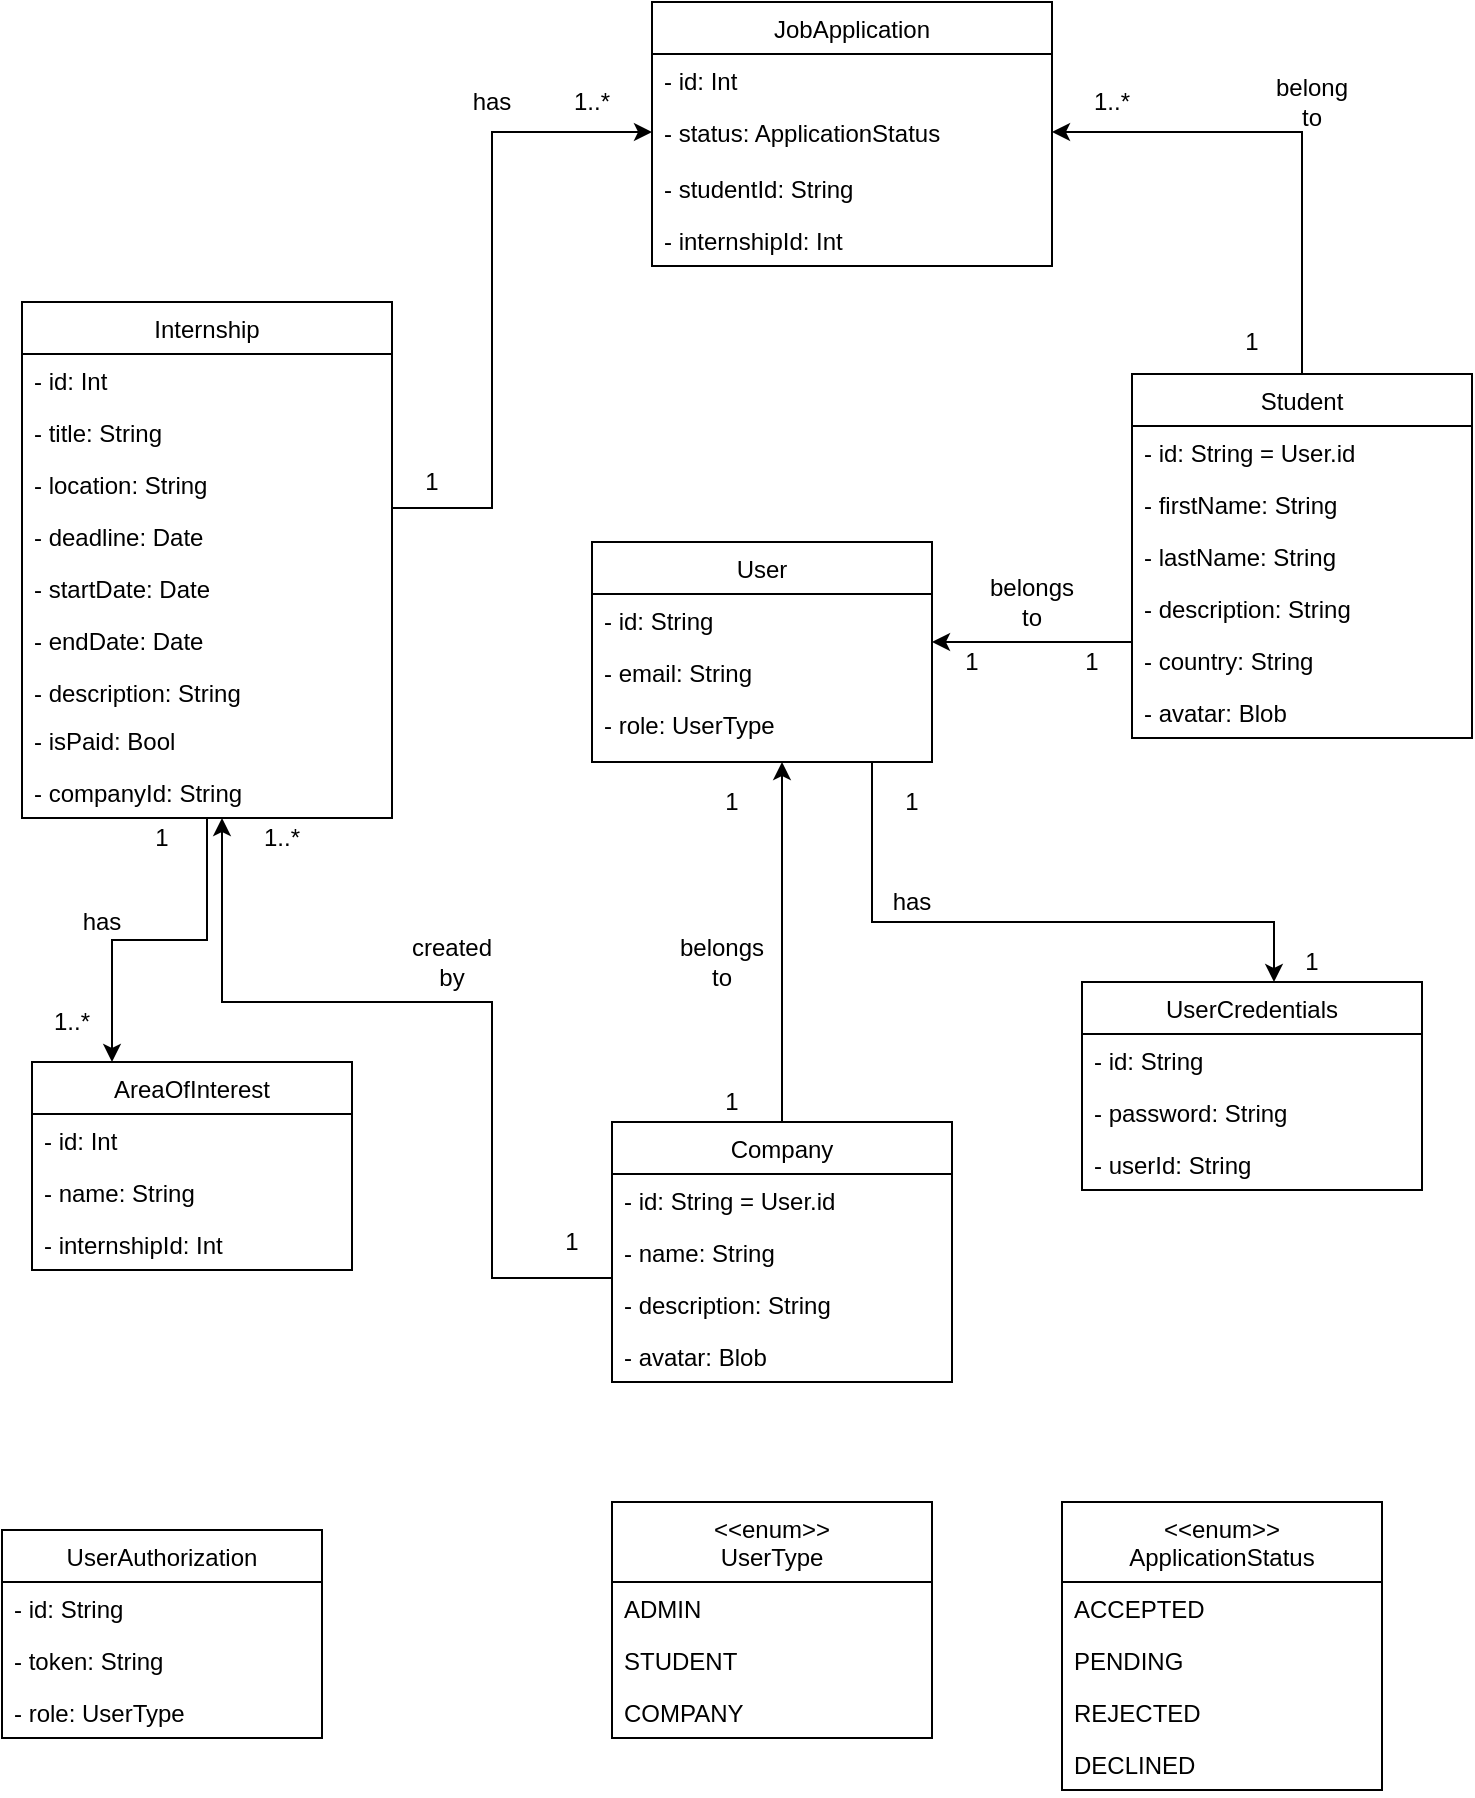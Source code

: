<mxfile version="13.10.4" type="device" pages="2"><diagram id="KNxNd9U0Z6D3OkOf3gZ3" name="Server classes"><mxGraphModel dx="1242" dy="978" grid="1" gridSize="10" guides="1" tooltips="1" connect="1" arrows="1" fold="1" page="1" pageScale="1" pageWidth="850" pageHeight="1100" math="0" shadow="0"><root><mxCell id="0"/><mxCell id="1" parent="0"/><mxCell id="AF90M7wTHMEKL8GlHWXa-29" style="edgeStyle=orthogonalEdgeStyle;rounded=0;orthogonalLoop=1;jettySize=auto;html=1;entryX=0.25;entryY=0;entryDx=0;entryDy=0;" parent="1" source="cVxLUhMZjeN7fNarQk7S-2" target="cVxLUhMZjeN7fNarQk7S-29" edge="1"><mxGeometry relative="1" as="geometry"/></mxCell><mxCell id="AF90M7wTHMEKL8GlHWXa-37" style="edgeStyle=orthogonalEdgeStyle;rounded=0;orthogonalLoop=1;jettySize=auto;html=1;" parent="1" source="cVxLUhMZjeN7fNarQk7S-2" target="cVxLUhMZjeN7fNarQk7S-34" edge="1"><mxGeometry relative="1" as="geometry"><Array as="points"><mxPoint x="295" y="283"/><mxPoint x="295" y="95"/></Array></mxGeometry></mxCell><mxCell id="cVxLUhMZjeN7fNarQk7S-2" value="Internship" style="swimlane;fontStyle=0;childLayout=stackLayout;horizontal=1;startSize=26;fillColor=none;horizontalStack=0;resizeParent=1;resizeParentMax=0;resizeLast=0;collapsible=1;marginBottom=0;" parent="1" vertex="1"><mxGeometry x="60" y="180" width="185" height="258" as="geometry"/></mxCell><mxCell id="cVxLUhMZjeN7fNarQk7S-24" value="- id: Int" style="text;strokeColor=none;fillColor=none;align=left;verticalAlign=top;spacingLeft=4;spacingRight=4;overflow=hidden;rotatable=0;points=[[0,0.5],[1,0.5]];portConstraint=eastwest;" parent="cVxLUhMZjeN7fNarQk7S-2" vertex="1"><mxGeometry y="26" width="185" height="26" as="geometry"/></mxCell><mxCell id="cVxLUhMZjeN7fNarQk7S-3" value="- title: String" style="text;strokeColor=none;fillColor=none;align=left;verticalAlign=top;spacingLeft=4;spacingRight=4;overflow=hidden;rotatable=0;points=[[0,0.5],[1,0.5]];portConstraint=eastwest;" parent="cVxLUhMZjeN7fNarQk7S-2" vertex="1"><mxGeometry y="52" width="185" height="26" as="geometry"/></mxCell><mxCell id="cVxLUhMZjeN7fNarQk7S-26" value="- location: String" style="text;strokeColor=none;fillColor=none;align=left;verticalAlign=top;spacingLeft=4;spacingRight=4;overflow=hidden;rotatable=0;points=[[0,0.5],[1,0.5]];portConstraint=eastwest;" parent="cVxLUhMZjeN7fNarQk7S-2" vertex="1"><mxGeometry y="78" width="185" height="26" as="geometry"/></mxCell><mxCell id="NrHafy71GRkGYC33-C7d-1" value="- deadline: Date" style="text;strokeColor=none;fillColor=none;align=left;verticalAlign=top;spacingLeft=4;spacingRight=4;overflow=hidden;rotatable=0;points=[[0,0.5],[1,0.5]];portConstraint=eastwest;" vertex="1" parent="cVxLUhMZjeN7fNarQk7S-2"><mxGeometry y="104" width="185" height="26" as="geometry"/></mxCell><mxCell id="cVxLUhMZjeN7fNarQk7S-9" value="- startDate: Date" style="text;strokeColor=none;fillColor=none;align=left;verticalAlign=top;spacingLeft=4;spacingRight=4;overflow=hidden;rotatable=0;points=[[0,0.5],[1,0.5]];portConstraint=eastwest;" parent="cVxLUhMZjeN7fNarQk7S-2" vertex="1"><mxGeometry y="130" width="185" height="26" as="geometry"/></mxCell><mxCell id="cVxLUhMZjeN7fNarQk7S-4" value="- endDate: Date" style="text;strokeColor=none;fillColor=none;align=left;verticalAlign=top;spacingLeft=4;spacingRight=4;overflow=hidden;rotatable=0;points=[[0,0.5],[1,0.5]];portConstraint=eastwest;" parent="cVxLUhMZjeN7fNarQk7S-2" vertex="1"><mxGeometry y="156" width="185" height="26" as="geometry"/></mxCell><mxCell id="cVxLUhMZjeN7fNarQk7S-11" value="- description: String" style="text;strokeColor=none;fillColor=none;align=left;verticalAlign=top;spacingLeft=4;spacingRight=4;overflow=hidden;rotatable=0;points=[[0,0.5],[1,0.5]];portConstraint=eastwest;" parent="cVxLUhMZjeN7fNarQk7S-2" vertex="1"><mxGeometry y="182" width="185" height="24" as="geometry"/></mxCell><mxCell id="_oncLzEpBsRTLgPp2Qr1-1" value="- isPaid: Bool" style="text;strokeColor=none;fillColor=none;align=left;verticalAlign=top;spacingLeft=4;spacingRight=4;overflow=hidden;rotatable=0;points=[[0,0.5],[1,0.5]];portConstraint=eastwest;" vertex="1" parent="cVxLUhMZjeN7fNarQk7S-2"><mxGeometry y="206" width="185" height="26" as="geometry"/></mxCell><mxCell id="cVxLUhMZjeN7fNarQk7S-10" value="- companyId: String" style="text;strokeColor=none;fillColor=none;align=left;verticalAlign=top;spacingLeft=4;spacingRight=4;overflow=hidden;rotatable=0;points=[[0,0.5],[1,0.5]];portConstraint=eastwest;" parent="cVxLUhMZjeN7fNarQk7S-2" vertex="1"><mxGeometry y="232" width="185" height="26" as="geometry"/></mxCell><mxCell id="AF90M7wTHMEKL8GlHWXa-20" style="edgeStyle=orthogonalEdgeStyle;rounded=0;orthogonalLoop=1;jettySize=auto;html=1;" parent="1" source="cVxLUhMZjeN7fNarQk7S-12" target="erEhhsuZPwWsv7yfs2RZ-9" edge="1"><mxGeometry relative="1" as="geometry"><Array as="points"><mxPoint x="525" y="350"/><mxPoint x="525" y="350"/></Array></mxGeometry></mxCell><mxCell id="AF90M7wTHMEKL8GlHWXa-36" style="edgeStyle=orthogonalEdgeStyle;rounded=0;orthogonalLoop=1;jettySize=auto;html=1;" parent="1" source="cVxLUhMZjeN7fNarQk7S-12" target="cVxLUhMZjeN7fNarQk7S-34" edge="1"><mxGeometry relative="1" as="geometry"><Array as="points"><mxPoint x="700" y="95"/></Array></mxGeometry></mxCell><mxCell id="cVxLUhMZjeN7fNarQk7S-12" value="Student" style="swimlane;fontStyle=0;childLayout=stackLayout;horizontal=1;startSize=26;fillColor=none;horizontalStack=0;resizeParent=1;resizeParentMax=0;resizeLast=0;collapsible=1;marginBottom=0;" parent="1" vertex="1"><mxGeometry x="615" y="216" width="170" height="182" as="geometry"/></mxCell><mxCell id="cVxLUhMZjeN7fNarQk7S-13" value="- id: String = User.id" style="text;strokeColor=none;fillColor=none;align=left;verticalAlign=top;spacingLeft=4;spacingRight=4;overflow=hidden;rotatable=0;points=[[0,0.5],[1,0.5]];portConstraint=eastwest;" parent="cVxLUhMZjeN7fNarQk7S-12" vertex="1"><mxGeometry y="26" width="170" height="26" as="geometry"/></mxCell><mxCell id="cVxLUhMZjeN7fNarQk7S-14" value="- firstName: String" style="text;strokeColor=none;fillColor=none;align=left;verticalAlign=top;spacingLeft=4;spacingRight=4;overflow=hidden;rotatable=0;points=[[0,0.5],[1,0.5]];portConstraint=eastwest;" parent="cVxLUhMZjeN7fNarQk7S-12" vertex="1"><mxGeometry y="52" width="170" height="26" as="geometry"/></mxCell><mxCell id="cVxLUhMZjeN7fNarQk7S-15" value="- lastName: String" style="text;strokeColor=none;fillColor=none;align=left;verticalAlign=top;spacingLeft=4;spacingRight=4;overflow=hidden;rotatable=0;points=[[0,0.5],[1,0.5]];portConstraint=eastwest;" parent="cVxLUhMZjeN7fNarQk7S-12" vertex="1"><mxGeometry y="78" width="170" height="26" as="geometry"/></mxCell><mxCell id="cVxLUhMZjeN7fNarQk7S-16" value="- description: String" style="text;strokeColor=none;fillColor=none;align=left;verticalAlign=top;spacingLeft=4;spacingRight=4;overflow=hidden;rotatable=0;points=[[0,0.5],[1,0.5]];portConstraint=eastwest;" parent="cVxLUhMZjeN7fNarQk7S-12" vertex="1"><mxGeometry y="104" width="170" height="26" as="geometry"/></mxCell><mxCell id="cVxLUhMZjeN7fNarQk7S-17" value="- country: String" style="text;strokeColor=none;fillColor=none;align=left;verticalAlign=top;spacingLeft=4;spacingRight=4;overflow=hidden;rotatable=0;points=[[0,0.5],[1,0.5]];portConstraint=eastwest;" parent="cVxLUhMZjeN7fNarQk7S-12" vertex="1"><mxGeometry y="130" width="170" height="26" as="geometry"/></mxCell><mxCell id="cVxLUhMZjeN7fNarQk7S-25" value="- avatar: Blob" style="text;strokeColor=none;fillColor=none;align=left;verticalAlign=top;spacingLeft=4;spacingRight=4;overflow=hidden;rotatable=0;points=[[0,0.5],[1,0.5]];portConstraint=eastwest;" parent="cVxLUhMZjeN7fNarQk7S-12" vertex="1"><mxGeometry y="156" width="170" height="26" as="geometry"/></mxCell><mxCell id="AF90M7wTHMEKL8GlHWXa-13" style="edgeStyle=orthogonalEdgeStyle;rounded=0;orthogonalLoop=1;jettySize=auto;html=1;" parent="1" source="cVxLUhMZjeN7fNarQk7S-18" target="erEhhsuZPwWsv7yfs2RZ-9" edge="1"><mxGeometry relative="1" as="geometry"><Array as="points"><mxPoint x="440" y="460"/><mxPoint x="440" y="460"/></Array></mxGeometry></mxCell><mxCell id="AF90M7wTHMEKL8GlHWXa-23" style="edgeStyle=orthogonalEdgeStyle;rounded=0;orthogonalLoop=1;jettySize=auto;html=1;" parent="1" source="cVxLUhMZjeN7fNarQk7S-18" target="cVxLUhMZjeN7fNarQk7S-2" edge="1"><mxGeometry relative="1" as="geometry"><Array as="points"><mxPoint x="295" y="668"/><mxPoint x="295" y="530"/><mxPoint x="160" y="530"/></Array></mxGeometry></mxCell><mxCell id="cVxLUhMZjeN7fNarQk7S-18" value="Company" style="swimlane;fontStyle=0;childLayout=stackLayout;horizontal=1;startSize=26;fillColor=none;horizontalStack=0;resizeParent=1;resizeParentMax=0;resizeLast=0;collapsible=1;marginBottom=0;" parent="1" vertex="1"><mxGeometry x="355" y="590" width="170" height="130" as="geometry"/></mxCell><mxCell id="cVxLUhMZjeN7fNarQk7S-19" value="- id: String = User.id" style="text;strokeColor=none;fillColor=none;align=left;verticalAlign=top;spacingLeft=4;spacingRight=4;overflow=hidden;rotatable=0;points=[[0,0.5],[1,0.5]];portConstraint=eastwest;" parent="cVxLUhMZjeN7fNarQk7S-18" vertex="1"><mxGeometry y="26" width="170" height="26" as="geometry"/></mxCell><mxCell id="cVxLUhMZjeN7fNarQk7S-21" value="- name: String" style="text;strokeColor=none;fillColor=none;align=left;verticalAlign=top;spacingLeft=4;spacingRight=4;overflow=hidden;rotatable=0;points=[[0,0.5],[1,0.5]];portConstraint=eastwest;" parent="cVxLUhMZjeN7fNarQk7S-18" vertex="1"><mxGeometry y="52" width="170" height="26" as="geometry"/></mxCell><mxCell id="cVxLUhMZjeN7fNarQk7S-22" value="- description: String" style="text;strokeColor=none;fillColor=none;align=left;verticalAlign=top;spacingLeft=4;spacingRight=4;overflow=hidden;rotatable=0;points=[[0,0.5],[1,0.5]];portConstraint=eastwest;" parent="cVxLUhMZjeN7fNarQk7S-18" vertex="1"><mxGeometry y="78" width="170" height="26" as="geometry"/></mxCell><mxCell id="cVxLUhMZjeN7fNarQk7S-27" value="- avatar: Blob" style="text;strokeColor=none;fillColor=none;align=left;verticalAlign=top;spacingLeft=4;spacingRight=4;overflow=hidden;rotatable=0;points=[[0,0.5],[1,0.5]];portConstraint=eastwest;" parent="cVxLUhMZjeN7fNarQk7S-18" vertex="1"><mxGeometry y="104" width="170" height="26" as="geometry"/></mxCell><mxCell id="cVxLUhMZjeN7fNarQk7S-29" value="AreaOfInterest" style="swimlane;fontStyle=0;align=center;verticalAlign=top;childLayout=stackLayout;horizontal=1;startSize=26;horizontalStack=0;resizeParent=1;resizeParentMax=0;resizeLast=0;collapsible=1;marginBottom=0;" parent="1" vertex="1"><mxGeometry x="65" y="560" width="160" height="104" as="geometry"/></mxCell><mxCell id="cVxLUhMZjeN7fNarQk7S-30" value="- id: Int" style="text;strokeColor=none;fillColor=none;align=left;verticalAlign=top;spacingLeft=4;spacingRight=4;overflow=hidden;rotatable=0;points=[[0,0.5],[1,0.5]];portConstraint=eastwest;" parent="cVxLUhMZjeN7fNarQk7S-29" vertex="1"><mxGeometry y="26" width="160" height="26" as="geometry"/></mxCell><mxCell id="cVxLUhMZjeN7fNarQk7S-32" value="- name: String" style="text;strokeColor=none;fillColor=none;align=left;verticalAlign=top;spacingLeft=4;spacingRight=4;overflow=hidden;rotatable=0;points=[[0,0.5],[1,0.5]];portConstraint=eastwest;" parent="cVxLUhMZjeN7fNarQk7S-29" vertex="1"><mxGeometry y="52" width="160" height="26" as="geometry"/></mxCell><mxCell id="cVxLUhMZjeN7fNarQk7S-33" value="- internshipId: Int" style="text;strokeColor=none;fillColor=none;align=left;verticalAlign=top;spacingLeft=4;spacingRight=4;overflow=hidden;rotatable=0;points=[[0,0.5],[1,0.5]];portConstraint=eastwest;" parent="cVxLUhMZjeN7fNarQk7S-29" vertex="1"><mxGeometry y="78" width="160" height="26" as="geometry"/></mxCell><mxCell id="cVxLUhMZjeN7fNarQk7S-34" value="JobApplication" style="swimlane;fontStyle=0;childLayout=stackLayout;horizontal=1;startSize=26;fillColor=none;horizontalStack=0;resizeParent=1;resizeParentMax=0;resizeLast=0;collapsible=1;marginBottom=0;" parent="1" vertex="1"><mxGeometry x="375" y="30" width="200" height="132" as="geometry"/></mxCell><mxCell id="cVxLUhMZjeN7fNarQk7S-35" value="- id: Int" style="text;strokeColor=none;fillColor=none;align=left;verticalAlign=top;spacingLeft=4;spacingRight=4;overflow=hidden;rotatable=0;points=[[0,0.5],[1,0.5]];portConstraint=eastwest;" parent="cVxLUhMZjeN7fNarQk7S-34" vertex="1"><mxGeometry y="26" width="200" height="26" as="geometry"/></mxCell><mxCell id="cVxLUhMZjeN7fNarQk7S-38" value="- status: ApplicationStatus" style="text;strokeColor=none;fillColor=none;align=left;verticalAlign=top;spacingLeft=4;spacingRight=4;overflow=hidden;rotatable=0;points=[[0,0.5],[1,0.5]];portConstraint=eastwest;" parent="cVxLUhMZjeN7fNarQk7S-34" vertex="1"><mxGeometry y="52" width="200" height="28" as="geometry"/></mxCell><mxCell id="cVxLUhMZjeN7fNarQk7S-36" value="- studentId: String" style="text;strokeColor=none;fillColor=none;align=left;verticalAlign=top;spacingLeft=4;spacingRight=4;overflow=hidden;rotatable=0;points=[[0,0.5],[1,0.5]];portConstraint=eastwest;" parent="cVxLUhMZjeN7fNarQk7S-34" vertex="1"><mxGeometry y="80" width="200" height="26" as="geometry"/></mxCell><mxCell id="cVxLUhMZjeN7fNarQk7S-37" value="- internshipId: Int" style="text;strokeColor=none;fillColor=none;align=left;verticalAlign=top;spacingLeft=4;spacingRight=4;overflow=hidden;rotatable=0;points=[[0,0.5],[1,0.5]];portConstraint=eastwest;" parent="cVxLUhMZjeN7fNarQk7S-34" vertex="1"><mxGeometry y="106" width="200" height="26" as="geometry"/></mxCell><mxCell id="erEhhsuZPwWsv7yfs2RZ-3" value="UserCredentials" style="swimlane;fontStyle=0;childLayout=stackLayout;horizontal=1;startSize=26;fillColor=none;horizontalStack=0;resizeParent=1;resizeParentMax=0;resizeLast=0;collapsible=1;marginBottom=0;" parent="1" vertex="1"><mxGeometry x="590" y="520" width="170" height="104" as="geometry"/></mxCell><mxCell id="erEhhsuZPwWsv7yfs2RZ-4" value="- id: String" style="text;strokeColor=none;fillColor=none;align=left;verticalAlign=top;spacingLeft=4;spacingRight=4;overflow=hidden;rotatable=0;points=[[0,0.5],[1,0.5]];portConstraint=eastwest;" parent="erEhhsuZPwWsv7yfs2RZ-3" vertex="1"><mxGeometry y="26" width="170" height="26" as="geometry"/></mxCell><mxCell id="erEhhsuZPwWsv7yfs2RZ-5" value="- password: String" style="text;strokeColor=none;fillColor=none;align=left;verticalAlign=top;spacingLeft=4;spacingRight=4;overflow=hidden;rotatable=0;points=[[0,0.5],[1,0.5]];portConstraint=eastwest;" parent="erEhhsuZPwWsv7yfs2RZ-3" vertex="1"><mxGeometry y="52" width="170" height="26" as="geometry"/></mxCell><mxCell id="erEhhsuZPwWsv7yfs2RZ-6" value="- userId: String" style="text;strokeColor=none;fillColor=none;align=left;verticalAlign=top;spacingLeft=4;spacingRight=4;overflow=hidden;rotatable=0;points=[[0,0.5],[1,0.5]];portConstraint=eastwest;" parent="erEhhsuZPwWsv7yfs2RZ-3" vertex="1"><mxGeometry y="78" width="170" height="26" as="geometry"/></mxCell><mxCell id="AF90M7wTHMEKL8GlHWXa-32" style="edgeStyle=orthogonalEdgeStyle;rounded=0;orthogonalLoop=1;jettySize=auto;html=1;" parent="1" source="erEhhsuZPwWsv7yfs2RZ-9" target="erEhhsuZPwWsv7yfs2RZ-3" edge="1"><mxGeometry relative="1" as="geometry"><Array as="points"><mxPoint x="485" y="490"/><mxPoint x="686" y="490"/></Array></mxGeometry></mxCell><mxCell id="erEhhsuZPwWsv7yfs2RZ-9" value="User" style="swimlane;fontStyle=0;childLayout=stackLayout;horizontal=1;startSize=26;fillColor=none;horizontalStack=0;resizeParent=1;resizeParentMax=0;resizeLast=0;collapsible=1;marginBottom=0;" parent="1" vertex="1"><mxGeometry x="345" y="300" width="170" height="110" as="geometry"/></mxCell><mxCell id="erEhhsuZPwWsv7yfs2RZ-10" value="- id: String" style="text;strokeColor=none;fillColor=none;align=left;verticalAlign=top;spacingLeft=4;spacingRight=4;overflow=hidden;rotatable=0;points=[[0,0.5],[1,0.5]];portConstraint=eastwest;" parent="erEhhsuZPwWsv7yfs2RZ-9" vertex="1"><mxGeometry y="26" width="170" height="26" as="geometry"/></mxCell><mxCell id="erEhhsuZPwWsv7yfs2RZ-11" value="- email: String" style="text;strokeColor=none;fillColor=none;align=left;verticalAlign=top;spacingLeft=4;spacingRight=4;overflow=hidden;rotatable=0;points=[[0,0.5],[1,0.5]];portConstraint=eastwest;" parent="erEhhsuZPwWsv7yfs2RZ-9" vertex="1"><mxGeometry y="52" width="170" height="26" as="geometry"/></mxCell><mxCell id="erEhhsuZPwWsv7yfs2RZ-12" value="- role: UserType&#xA;" style="text;strokeColor=none;fillColor=none;align=left;verticalAlign=top;spacingLeft=4;spacingRight=4;overflow=hidden;rotatable=0;points=[[0,0.5],[1,0.5]];portConstraint=eastwest;" parent="erEhhsuZPwWsv7yfs2RZ-9" vertex="1"><mxGeometry y="78" width="170" height="32" as="geometry"/></mxCell><mxCell id="AF90M7wTHMEKL8GlHWXa-14" value="&lt;div&gt;belongs&lt;/div&gt;&lt;div&gt;to&lt;br&gt;&lt;/div&gt;" style="text;html=1;strokeColor=none;fillColor=none;align=center;verticalAlign=middle;whiteSpace=wrap;rounded=0;" parent="1" vertex="1"><mxGeometry x="390" y="500" width="40" height="20" as="geometry"/></mxCell><mxCell id="AF90M7wTHMEKL8GlHWXa-16" value="1" style="text;html=1;strokeColor=none;fillColor=none;align=center;verticalAlign=middle;whiteSpace=wrap;rounded=0;" parent="1" vertex="1"><mxGeometry x="515" y="350" width="40" height="20" as="geometry"/></mxCell><mxCell id="AF90M7wTHMEKL8GlHWXa-17" value="1" style="text;html=1;strokeColor=none;fillColor=none;align=center;verticalAlign=middle;whiteSpace=wrap;rounded=0;" parent="1" vertex="1"><mxGeometry x="395" y="570" width="40" height="20" as="geometry"/></mxCell><mxCell id="AF90M7wTHMEKL8GlHWXa-19" value="1" style="text;html=1;strokeColor=none;fillColor=none;align=center;verticalAlign=middle;whiteSpace=wrap;rounded=0;" parent="1" vertex="1"><mxGeometry x="395" y="420" width="40" height="20" as="geometry"/></mxCell><mxCell id="AF90M7wTHMEKL8GlHWXa-21" value="belongs to" style="text;html=1;strokeColor=none;fillColor=none;align=center;verticalAlign=middle;whiteSpace=wrap;rounded=0;" parent="1" vertex="1"><mxGeometry x="545" y="320" width="40" height="20" as="geometry"/></mxCell><mxCell id="AF90M7wTHMEKL8GlHWXa-22" value="1" style="text;html=1;strokeColor=none;fillColor=none;align=center;verticalAlign=middle;whiteSpace=wrap;rounded=0;" parent="1" vertex="1"><mxGeometry x="575" y="350" width="40" height="20" as="geometry"/></mxCell><mxCell id="AF90M7wTHMEKL8GlHWXa-24" value="1" style="text;html=1;strokeColor=none;fillColor=none;align=center;verticalAlign=middle;whiteSpace=wrap;rounded=0;" parent="1" vertex="1"><mxGeometry x="315" y="640" width="40" height="20" as="geometry"/></mxCell><mxCell id="AF90M7wTHMEKL8GlHWXa-25" value="1..*" style="text;html=1;strokeColor=none;fillColor=none;align=center;verticalAlign=middle;whiteSpace=wrap;rounded=0;" parent="1" vertex="1"><mxGeometry x="170" y="438" width="40" height="20" as="geometry"/></mxCell><mxCell id="AF90M7wTHMEKL8GlHWXa-27" value="&lt;div&gt;created&lt;/div&gt;&lt;div&gt;by&lt;br&gt;&lt;/div&gt;" style="text;html=1;strokeColor=none;fillColor=none;align=center;verticalAlign=middle;whiteSpace=wrap;rounded=0;" parent="1" vertex="1"><mxGeometry x="255" y="500" width="40" height="20" as="geometry"/></mxCell><mxCell id="AF90M7wTHMEKL8GlHWXa-28" value="has" style="text;html=1;strokeColor=none;fillColor=none;align=center;verticalAlign=middle;whiteSpace=wrap;rounded=0;" parent="1" vertex="1"><mxGeometry x="80" y="480" width="40" height="20" as="geometry"/></mxCell><mxCell id="AF90M7wTHMEKL8GlHWXa-30" value="1" style="text;html=1;strokeColor=none;fillColor=none;align=center;verticalAlign=middle;whiteSpace=wrap;rounded=0;" parent="1" vertex="1"><mxGeometry x="110" y="438" width="40" height="20" as="geometry"/></mxCell><mxCell id="AF90M7wTHMEKL8GlHWXa-31" value="1..*" style="text;html=1;strokeColor=none;fillColor=none;align=center;verticalAlign=middle;whiteSpace=wrap;rounded=0;" parent="1" vertex="1"><mxGeometry x="65" y="530" width="40" height="20" as="geometry"/></mxCell><mxCell id="AF90M7wTHMEKL8GlHWXa-33" value="1" style="text;html=1;strokeColor=none;fillColor=none;align=center;verticalAlign=middle;whiteSpace=wrap;rounded=0;" parent="1" vertex="1"><mxGeometry x="485" y="420" width="40" height="20" as="geometry"/></mxCell><mxCell id="AF90M7wTHMEKL8GlHWXa-34" value="1" style="text;html=1;strokeColor=none;fillColor=none;align=center;verticalAlign=middle;whiteSpace=wrap;rounded=0;" parent="1" vertex="1"><mxGeometry x="685" y="500" width="40" height="20" as="geometry"/></mxCell><mxCell id="AF90M7wTHMEKL8GlHWXa-35" value="has" style="text;html=1;strokeColor=none;fillColor=none;align=center;verticalAlign=middle;whiteSpace=wrap;rounded=0;" parent="1" vertex="1"><mxGeometry x="485" y="470" width="40" height="20" as="geometry"/></mxCell><mxCell id="AF90M7wTHMEKL8GlHWXa-38" value="has" style="text;html=1;strokeColor=none;fillColor=none;align=center;verticalAlign=middle;whiteSpace=wrap;rounded=0;" parent="1" vertex="1"><mxGeometry x="275" y="70" width="40" height="20" as="geometry"/></mxCell><mxCell id="AF90M7wTHMEKL8GlHWXa-39" value="belong to" style="text;html=1;strokeColor=none;fillColor=none;align=center;verticalAlign=middle;whiteSpace=wrap;rounded=0;" parent="1" vertex="1"><mxGeometry x="685" y="70" width="40" height="20" as="geometry"/></mxCell><mxCell id="AF90M7wTHMEKL8GlHWXa-40" value="1..*" style="text;html=1;strokeColor=none;fillColor=none;align=center;verticalAlign=middle;whiteSpace=wrap;rounded=0;" parent="1" vertex="1"><mxGeometry x="585" y="70" width="40" height="20" as="geometry"/></mxCell><mxCell id="AF90M7wTHMEKL8GlHWXa-41" value="1" style="text;html=1;strokeColor=none;fillColor=none;align=center;verticalAlign=middle;whiteSpace=wrap;rounded=0;" parent="1" vertex="1"><mxGeometry x="655" y="190" width="40" height="20" as="geometry"/></mxCell><mxCell id="AF90M7wTHMEKL8GlHWXa-42" value="1" style="text;html=1;strokeColor=none;fillColor=none;align=center;verticalAlign=middle;whiteSpace=wrap;rounded=0;" parent="1" vertex="1"><mxGeometry x="245" y="260" width="40" height="20" as="geometry"/></mxCell><mxCell id="AF90M7wTHMEKL8GlHWXa-43" value="1..*" style="text;html=1;strokeColor=none;fillColor=none;align=center;verticalAlign=middle;whiteSpace=wrap;rounded=0;" parent="1" vertex="1"><mxGeometry x="325" y="70" width="40" height="20" as="geometry"/></mxCell><mxCell id="fo-QqBblXJnJ-lfmUYSy-1" value="UserAuthorization" style="swimlane;fontStyle=0;align=center;verticalAlign=top;childLayout=stackLayout;horizontal=1;startSize=26;horizontalStack=0;resizeParent=1;resizeParentMax=0;resizeLast=0;collapsible=1;marginBottom=0;" parent="1" vertex="1"><mxGeometry x="50" y="794" width="160" height="104" as="geometry"/></mxCell><mxCell id="fo-QqBblXJnJ-lfmUYSy-2" value="- id: String" style="text;strokeColor=none;fillColor=none;align=left;verticalAlign=top;spacingLeft=4;spacingRight=4;overflow=hidden;rotatable=0;points=[[0,0.5],[1,0.5]];portConstraint=eastwest;" parent="fo-QqBblXJnJ-lfmUYSy-1" vertex="1"><mxGeometry y="26" width="160" height="26" as="geometry"/></mxCell><mxCell id="fo-QqBblXJnJ-lfmUYSy-4" value="- token: String" style="text;strokeColor=none;fillColor=none;align=left;verticalAlign=top;spacingLeft=4;spacingRight=4;overflow=hidden;rotatable=0;points=[[0,0.5],[1,0.5]];portConstraint=eastwest;" parent="fo-QqBblXJnJ-lfmUYSy-1" vertex="1"><mxGeometry y="52" width="160" height="26" as="geometry"/></mxCell><mxCell id="u_cMIW4KAcotHaM6BZSY-1" value="- role: UserType&#xA;" style="text;strokeColor=none;fillColor=none;align=left;verticalAlign=top;spacingLeft=4;spacingRight=4;overflow=hidden;rotatable=0;points=[[0,0.5],[1,0.5]];portConstraint=eastwest;" parent="fo-QqBblXJnJ-lfmUYSy-1" vertex="1"><mxGeometry y="78" width="160" height="26" as="geometry"/></mxCell><mxCell id="u_cMIW4KAcotHaM6BZSY-2" value="&lt;&lt;enum&gt;&gt;&#xA;UserType" style="swimlane;fontStyle=0;align=center;verticalAlign=top;childLayout=stackLayout;horizontal=1;startSize=40;horizontalStack=0;resizeParent=1;resizeParentMax=0;resizeLast=0;collapsible=1;marginBottom=0;" parent="1" vertex="1"><mxGeometry x="355" y="780" width="160" height="118" as="geometry"/></mxCell><mxCell id="u_cMIW4KAcotHaM6BZSY-3" value="ADMIN" style="text;strokeColor=none;fillColor=none;align=left;verticalAlign=top;spacingLeft=4;spacingRight=4;overflow=hidden;rotatable=0;points=[[0,0.5],[1,0.5]];portConstraint=eastwest;" parent="u_cMIW4KAcotHaM6BZSY-2" vertex="1"><mxGeometry y="40" width="160" height="26" as="geometry"/></mxCell><mxCell id="u_cMIW4KAcotHaM6BZSY-4" value="STUDENT" style="text;strokeColor=none;fillColor=none;align=left;verticalAlign=top;spacingLeft=4;spacingRight=4;overflow=hidden;rotatable=0;points=[[0,0.5],[1,0.5]];portConstraint=eastwest;" parent="u_cMIW4KAcotHaM6BZSY-2" vertex="1"><mxGeometry y="66" width="160" height="26" as="geometry"/></mxCell><mxCell id="u_cMIW4KAcotHaM6BZSY-5" value="COMPANY" style="text;strokeColor=none;fillColor=none;align=left;verticalAlign=top;spacingLeft=4;spacingRight=4;overflow=hidden;rotatable=0;points=[[0,0.5],[1,0.5]];portConstraint=eastwest;" parent="u_cMIW4KAcotHaM6BZSY-2" vertex="1"><mxGeometry y="92" width="160" height="26" as="geometry"/></mxCell><mxCell id="u_cMIW4KAcotHaM6BZSY-6" value="&lt;&lt;enum&gt;&gt;&#xA;ApplicationStatus" style="swimlane;fontStyle=0;align=center;verticalAlign=top;childLayout=stackLayout;horizontal=1;startSize=40;horizontalStack=0;resizeParent=1;resizeParentMax=0;resizeLast=0;collapsible=1;marginBottom=0;" parent="1" vertex="1"><mxGeometry x="580" y="780" width="160" height="144" as="geometry"/></mxCell><mxCell id="u_cMIW4KAcotHaM6BZSY-7" value="ACCEPTED" style="text;strokeColor=none;fillColor=none;align=left;verticalAlign=top;spacingLeft=4;spacingRight=4;overflow=hidden;rotatable=0;points=[[0,0.5],[1,0.5]];portConstraint=eastwest;" parent="u_cMIW4KAcotHaM6BZSY-6" vertex="1"><mxGeometry y="40" width="160" height="26" as="geometry"/></mxCell><mxCell id="u_cMIW4KAcotHaM6BZSY-8" value="PENDING" style="text;strokeColor=none;fillColor=none;align=left;verticalAlign=top;spacingLeft=4;spacingRight=4;overflow=hidden;rotatable=0;points=[[0,0.5],[1,0.5]];portConstraint=eastwest;" parent="u_cMIW4KAcotHaM6BZSY-6" vertex="1"><mxGeometry y="66" width="160" height="26" as="geometry"/></mxCell><mxCell id="u_cMIW4KAcotHaM6BZSY-9" value="REJECTED" style="text;strokeColor=none;fillColor=none;align=left;verticalAlign=top;spacingLeft=4;spacingRight=4;overflow=hidden;rotatable=0;points=[[0,0.5],[1,0.5]];portConstraint=eastwest;" parent="u_cMIW4KAcotHaM6BZSY-6" vertex="1"><mxGeometry y="92" width="160" height="26" as="geometry"/></mxCell><mxCell id="u_cMIW4KAcotHaM6BZSY-11" value="DECLINED" style="text;strokeColor=none;fillColor=none;align=left;verticalAlign=top;spacingLeft=4;spacingRight=4;overflow=hidden;rotatable=0;points=[[0,0.5],[1,0.5]];portConstraint=eastwest;" parent="u_cMIW4KAcotHaM6BZSY-6" vertex="1"><mxGeometry y="118" width="160" height="26" as="geometry"/></mxCell></root></mxGraphModel></diagram><diagram id="P8eXh34kHIo4h3l2ObWq" name="Client-Server sequence"><mxGraphModel dx="1242" dy="978" grid="1" gridSize="10" guides="1" tooltips="1" connect="1" arrows="1" fold="1" page="1" pageScale="1" pageWidth="850" pageHeight="1100" math="0" shadow="0"><root><mxCell id="OonXMC3I9bUsNK5h9M7P-0"/><mxCell id="OonXMC3I9bUsNK5h9M7P-1" parent="OonXMC3I9bUsNK5h9M7P-0"/><mxCell id="S6o420p8FXJl6mmXQMNR-10" value="error" style="shape=umlFrame;whiteSpace=wrap;html=1;fillColor=none;width=60;height=15;" vertex="1" parent="OonXMC3I9bUsNK5h9M7P-1"><mxGeometry x="70" y="170" width="370" height="90" as="geometry"/></mxCell><mxCell id="OonXMC3I9bUsNK5h9M7P-2" value=":Client" style="shape=umlLifeline;perimeter=lifelinePerimeter;container=1;collapsible=0;recursiveResize=0;rounded=0;shadow=0;strokeWidth=1;" parent="OonXMC3I9bUsNK5h9M7P-1" vertex="1"><mxGeometry x="610" y="40" width="100" height="300" as="geometry"/></mxCell><mxCell id="OonXMC3I9bUsNK5h9M7P-3" value="" style="points=[];perimeter=orthogonalPerimeter;rounded=0;shadow=0;strokeWidth=1;" parent="OonXMC3I9bUsNK5h9M7P-2" vertex="1"><mxGeometry x="45" y="70" width="10" height="120" as="geometry"/></mxCell><mxCell id="OonXMC3I9bUsNK5h9M7P-4" value="" style="verticalAlign=bottom;startArrow=oval;endArrow=block;startSize=8;shadow=0;strokeWidth=1;" parent="OonXMC3I9bUsNK5h9M7P-2" target="OonXMC3I9bUsNK5h9M7P-3" edge="1"><mxGeometry x="-0.833" y="10" relative="1" as="geometry"><mxPoint x="-15" y="70" as="sourcePoint"/><mxPoint as="offset"/></mxGeometry></mxCell><mxCell id="OonXMC3I9bUsNK5h9M7P-5" value="" style="points=[];perimeter=orthogonalPerimeter;rounded=0;shadow=0;strokeWidth=1;" parent="OonXMC3I9bUsNK5h9M7P-2" vertex="1"><mxGeometry x="45" y="210" width="10" height="60" as="geometry"/></mxCell><mxCell id="OonXMC3I9bUsNK5h9M7P-6" value=":Server" style="shape=umlLifeline;perimeter=lifelinePerimeter;container=1;collapsible=0;recursiveResize=0;rounded=0;shadow=0;strokeWidth=1;" parent="OonXMC3I9bUsNK5h9M7P-1" vertex="1"><mxGeometry x="880" y="40" width="100" height="300" as="geometry"/></mxCell><mxCell id="OonXMC3I9bUsNK5h9M7P-7" value="" style="points=[];perimeter=orthogonalPerimeter;rounded=0;shadow=0;strokeWidth=1;" parent="OonXMC3I9bUsNK5h9M7P-6" vertex="1"><mxGeometry x="45" y="80" width="10" height="100" as="geometry"/></mxCell><mxCell id="OonXMC3I9bUsNK5h9M7P-8" value="" style="points=[];perimeter=orthogonalPerimeter;rounded=0;shadow=0;strokeWidth=1;" parent="OonXMC3I9bUsNK5h9M7P-6" vertex="1"><mxGeometry x="45" y="225" width="10" height="40" as="geometry"/></mxCell><mxCell id="OonXMC3I9bUsNK5h9M7P-10" value="(POST) /users/login" style="verticalAlign=bottom;endArrow=block;entryX=0;entryY=0;shadow=0;strokeWidth=1;" parent="OonXMC3I9bUsNK5h9M7P-1" source="OonXMC3I9bUsNK5h9M7P-3" target="OonXMC3I9bUsNK5h9M7P-7" edge="1"><mxGeometry relative="1" as="geometry"><mxPoint x="785" y="120" as="sourcePoint"/></mxGeometry></mxCell><mxCell id="OonXMC3I9bUsNK5h9M7P-12" value="(GET) /users/{id}/student" style="verticalAlign=bottom;endArrow=blockThin;endSize=8;shadow=0;strokeWidth=1;endFill=1;" parent="OonXMC3I9bUsNK5h9M7P-1" source="OonXMC3I9bUsNK5h9M7P-5" target="OonXMC3I9bUsNK5h9M7P-8" edge="1"><mxGeometry x="-0.03" y="6" relative="1" as="geometry"><mxPoint x="750" y="302" as="targetPoint"/><mxPoint as="offset"/><Array as="points"><mxPoint x="810" y="265"/></Array></mxGeometry></mxCell><mxCell id="OonXMC3I9bUsNK5h9M7P-13" value=":Client" style="shape=umlLifeline;perimeter=lifelinePerimeter;container=1;collapsible=0;recursiveResize=0;rounded=0;shadow=0;strokeWidth=1;" parent="OonXMC3I9bUsNK5h9M7P-1" vertex="1"><mxGeometry x="100" y="40" width="100" height="320" as="geometry"/></mxCell><mxCell id="OonXMC3I9bUsNK5h9M7P-14" value="" style="points=[];perimeter=orthogonalPerimeter;rounded=0;shadow=0;strokeWidth=1;" parent="OonXMC3I9bUsNK5h9M7P-13" vertex="1"><mxGeometry x="45" y="70" width="10" height="140" as="geometry"/></mxCell><mxCell id="OonXMC3I9bUsNK5h9M7P-15" value="" style="verticalAlign=bottom;startArrow=oval;endArrow=block;startSize=8;shadow=0;strokeWidth=1;" parent="OonXMC3I9bUsNK5h9M7P-13" target="OonXMC3I9bUsNK5h9M7P-14" edge="1"><mxGeometry x="-0.833" y="10" relative="1" as="geometry"><mxPoint x="-15" y="70" as="sourcePoint"/><mxPoint as="offset"/></mxGeometry></mxCell><mxCell id="OonXMC3I9bUsNK5h9M7P-16" value="" style="points=[];perimeter=orthogonalPerimeter;rounded=0;shadow=0;strokeWidth=1;" parent="OonXMC3I9bUsNK5h9M7P-13" vertex="1"><mxGeometry x="45" y="230" width="10" height="65" as="geometry"/></mxCell><mxCell id="OonXMC3I9bUsNK5h9M7P-17" value=":Server" style="shape=umlLifeline;perimeter=lifelinePerimeter;container=1;collapsible=0;recursiveResize=0;rounded=0;shadow=0;strokeWidth=1;" parent="OonXMC3I9bUsNK5h9M7P-1" vertex="1"><mxGeometry x="370" y="40" width="100" height="320" as="geometry"/></mxCell><mxCell id="OonXMC3I9bUsNK5h9M7P-18" value="" style="points=[];perimeter=orthogonalPerimeter;rounded=0;shadow=0;strokeWidth=1;" parent="OonXMC3I9bUsNK5h9M7P-17" vertex="1"><mxGeometry x="45" y="80" width="10" height="120" as="geometry"/></mxCell><mxCell id="OonXMC3I9bUsNK5h9M7P-19" value="" style="points=[];perimeter=orthogonalPerimeter;rounded=0;shadow=0;strokeWidth=1;" parent="OonXMC3I9bUsNK5h9M7P-17" vertex="1"><mxGeometry x="45" y="245" width="10" height="40" as="geometry"/></mxCell><mxCell id="OonXMC3I9bUsNK5h9M7P-20" value="Student" style="verticalAlign=bottom;endArrow=blockThin;endSize=8;shadow=0;strokeWidth=1;endFill=1;dashed=1;" parent="OonXMC3I9bUsNK5h9M7P-1" source="OonXMC3I9bUsNK5h9M7P-19" target="OonXMC3I9bUsNK5h9M7P-16" edge="1"><mxGeometry relative="1" as="geometry"><mxPoint x="275" y="301" as="targetPoint"/><Array as="points"><mxPoint x="300" y="315"/></Array></mxGeometry></mxCell><mxCell id="OonXMC3I9bUsNK5h9M7P-21" value="(POST) /student/sign-up" style="verticalAlign=bottom;endArrow=block;entryX=0;entryY=0;shadow=0;strokeWidth=1;" parent="OonXMC3I9bUsNK5h9M7P-1" source="OonXMC3I9bUsNK5h9M7P-14" target="OonXMC3I9bUsNK5h9M7P-18" edge="1"><mxGeometry relative="1" as="geometry"><mxPoint x="275" y="120" as="sourcePoint"/></mxGeometry></mxCell><mxCell id="OonXMC3I9bUsNK5h9M7P-22" value="UserAuthorization" style="verticalAlign=bottom;endArrow=block;shadow=0;strokeWidth=1;dashed=1;" parent="OonXMC3I9bUsNK5h9M7P-1" source="OonXMC3I9bUsNK5h9M7P-18" target="OonXMC3I9bUsNK5h9M7P-14" edge="1"><mxGeometry relative="1" as="geometry"><mxPoint x="240" y="160" as="sourcePoint"/><Array as="points"><mxPoint x="280" y="145"/></Array></mxGeometry></mxCell><mxCell id="OonXMC3I9bUsNK5h9M7P-23" value="(POST) /users/{id}/student" style="verticalAlign=bottom;endArrow=blockThin;endSize=8;shadow=0;strokeWidth=1;endFill=1;" parent="OonXMC3I9bUsNK5h9M7P-1" source="OonXMC3I9bUsNK5h9M7P-16" target="OonXMC3I9bUsNK5h9M7P-19" edge="1"><mxGeometry x="-0.03" y="6" relative="1" as="geometry"><mxPoint x="240" y="322" as="targetPoint"/><mxPoint as="offset"/><Array as="points"><mxPoint x="300" y="285"/></Array></mxGeometry></mxCell><mxCell id="xOBsuIaAJ2eNo5bLAtgd-0" value="Student" style="verticalAlign=bottom;endArrow=blockThin;endSize=8;shadow=0;strokeWidth=1;endFill=1;" parent="OonXMC3I9bUsNK5h9M7P-1" source="OonXMC3I9bUsNK5h9M7P-8" target="OonXMC3I9bUsNK5h9M7P-5" edge="1"><mxGeometry relative="1" as="geometry"><mxPoint x="670" y="295" as="targetPoint"/><Array as="points"><mxPoint x="815" y="298"/></Array><mxPoint x="930" y="295" as="sourcePoint"/></mxGeometry></mxCell><mxCell id="S6o420p8FXJl6mmXQMNR-11" value="HttpError{statusCode: 409}" style="verticalAlign=bottom;endArrow=block;shadow=0;strokeWidth=1;dashed=1;" edge="1" parent="OonXMC3I9bUsNK5h9M7P-1" source="OonXMC3I9bUsNK5h9M7P-18" target="OonXMC3I9bUsNK5h9M7P-14"><mxGeometry y="-10" relative="1" as="geometry"><mxPoint x="420" y="189.58" as="sourcePoint"/><Array as="points"><mxPoint x="285" y="200"/></Array><mxPoint x="160" y="189.58" as="targetPoint"/><mxPoint as="offset"/></mxGeometry></mxCell><mxCell id="JMuefMg3cA1ofv-s_KpO-16" value="&lt;div&gt;user email already exists&lt;/div&gt;" style="edgeLabel;html=1;align=center;verticalAlign=middle;resizable=0;points=[];" vertex="1" connectable="0" parent="S6o420p8FXJl6mmXQMNR-11"><mxGeometry x="0.112" y="-1" relative="1" as="geometry"><mxPoint as="offset"/></mxGeometry></mxCell><mxCell id="JMuefMg3cA1ofv-s_KpO-15" value="HttpError{statusCode: 422}" style="verticalAlign=bottom;endArrow=block;shadow=0;strokeWidth=1;dashed=1;" edge="1" parent="OonXMC3I9bUsNK5h9M7P-1" source="OonXMC3I9bUsNK5h9M7P-18" target="OonXMC3I9bUsNK5h9M7P-14"><mxGeometry x="-0.038" y="-10" relative="1" as="geometry"><mxPoint x="410" y="230.0" as="sourcePoint"/><Array as="points"><mxPoint x="280" y="240"/></Array><mxPoint x="160" y="220" as="targetPoint"/><mxPoint as="offset"/></mxGeometry></mxCell><mxCell id="JMuefMg3cA1ofv-s_KpO-17" value="invalid email || password must be min 6" style="edgeLabel;html=1;align=center;verticalAlign=middle;resizable=0;points=[];" vertex="1" connectable="0" parent="JMuefMg3cA1ofv-s_KpO-15"><mxGeometry x="-0.106" y="-3" relative="1" as="geometry"><mxPoint as="offset"/></mxGeometry></mxCell><mxCell id="S6o420p8FXJl6mmXQMNR-8" value="success" style="shape=umlFrame;whiteSpace=wrap;html=1;fillColor=none;width=60;height=15;" vertex="1" parent="OonXMC3I9bUsNK5h9M7P-1"><mxGeometry x="70" y="130" width="370" height="30" as="geometry"/></mxCell><mxCell id="JMuefMg3cA1ofv-s_KpO-18" value="UserAuthorization" style="verticalAlign=bottom;endArrow=block;shadow=0;strokeWidth=1;dashed=1;" edge="1" parent="OonXMC3I9bUsNK5h9M7P-1" source="OonXMC3I9bUsNK5h9M7P-7" target="OonXMC3I9bUsNK5h9M7P-3"><mxGeometry relative="1" as="geometry"><mxPoint x="930" y="140" as="sourcePoint"/><Array as="points"><mxPoint x="795" y="150"/></Array><mxPoint x="670" y="140" as="targetPoint"/></mxGeometry></mxCell><mxCell id="JMuefMg3cA1ofv-s_KpO-19" value="HttpError{statusCode: 401}" style="verticalAlign=bottom;endArrow=block;shadow=0;strokeWidth=1;dashed=1;" edge="1" parent="OonXMC3I9bUsNK5h9M7P-1" source="OonXMC3I9bUsNK5h9M7P-7" target="OonXMC3I9bUsNK5h9M7P-3"><mxGeometry y="-10" relative="1" as="geometry"><mxPoint x="920" y="190" as="sourcePoint"/><Array as="points"><mxPoint x="800" y="210"/></Array><mxPoint x="670" y="189.58" as="targetPoint"/><mxPoint as="offset"/></mxGeometry></mxCell><mxCell id="JMuefMg3cA1ofv-s_KpO-20" value="invalid email || password" style="edgeLabel;html=1;align=center;verticalAlign=middle;resizable=0;points=[];" vertex="1" connectable="0" parent="JMuefMg3cA1ofv-s_KpO-19"><mxGeometry x="0.112" y="-1" relative="1" as="geometry"><mxPoint as="offset"/></mxGeometry></mxCell><mxCell id="JMuefMg3cA1ofv-s_KpO-24" value="success" style="shape=umlFrame;whiteSpace=wrap;html=1;fillColor=none;width=60;height=15;" vertex="1" parent="OonXMC3I9bUsNK5h9M7P-1"><mxGeometry x="590" y="130" width="370" height="30" as="geometry"/></mxCell><mxCell id="JMuefMg3cA1ofv-s_KpO-23" value="error" style="shape=umlFrame;whiteSpace=wrap;html=1;fillColor=none;width=60;height=15;" vertex="1" parent="OonXMC3I9bUsNK5h9M7P-1"><mxGeometry x="590" y="170" width="370" height="70" as="geometry"/></mxCell><mxCell id="XiaEwL9gRd3B7aK5-06n-0" value=":Client" style="shape=umlLifeline;perimeter=lifelinePerimeter;container=1;collapsible=0;recursiveResize=0;rounded=0;shadow=0;strokeWidth=1;" vertex="1" parent="OonXMC3I9bUsNK5h9M7P-1"><mxGeometry x="110" y="420" width="100" height="230" as="geometry"/></mxCell><mxCell id="XiaEwL9gRd3B7aK5-06n-1" value="" style="points=[];perimeter=orthogonalPerimeter;rounded=0;shadow=0;strokeWidth=1;" vertex="1" parent="XiaEwL9gRd3B7aK5-06n-0"><mxGeometry x="45" y="70" width="10" height="100" as="geometry"/></mxCell><mxCell id="XiaEwL9gRd3B7aK5-06n-2" value="" style="verticalAlign=bottom;startArrow=oval;endArrow=block;startSize=8;shadow=0;strokeWidth=1;" edge="1" parent="XiaEwL9gRd3B7aK5-06n-0" target="XiaEwL9gRd3B7aK5-06n-1"><mxGeometry x="-0.833" y="10" relative="1" as="geometry"><mxPoint x="-15" y="70" as="sourcePoint"/><mxPoint as="offset"/></mxGeometry></mxCell><mxCell id="XiaEwL9gRd3B7aK5-06n-4" value=":Server" style="shape=umlLifeline;perimeter=lifelinePerimeter;container=1;collapsible=0;recursiveResize=0;rounded=0;shadow=0;strokeWidth=1;" vertex="1" parent="OonXMC3I9bUsNK5h9M7P-1"><mxGeometry x="380" y="420" width="100" height="230" as="geometry"/></mxCell><mxCell id="XiaEwL9gRd3B7aK5-06n-5" value="" style="points=[];perimeter=orthogonalPerimeter;rounded=0;shadow=0;strokeWidth=1;" vertex="1" parent="XiaEwL9gRd3B7aK5-06n-4"><mxGeometry x="45" y="80" width="10" height="80" as="geometry"/></mxCell><mxCell id="XiaEwL9gRd3B7aK5-06n-8" value="(GET) /internships[?query]" style="verticalAlign=bottom;endArrow=block;entryX=0;entryY=0;shadow=0;strokeWidth=1;" edge="1" parent="OonXMC3I9bUsNK5h9M7P-1" source="XiaEwL9gRd3B7aK5-06n-1" target="XiaEwL9gRd3B7aK5-06n-5"><mxGeometry relative="1" as="geometry"><mxPoint x="285" y="500" as="sourcePoint"/></mxGeometry></mxCell><mxCell id="XiaEwL9gRd3B7aK5-06n-9" value="List&lt;Internship&gt;" style="verticalAlign=bottom;endArrow=block;shadow=0;strokeWidth=1;dashed=1;" edge="1" parent="OonXMC3I9bUsNK5h9M7P-1" source="XiaEwL9gRd3B7aK5-06n-5" target="XiaEwL9gRd3B7aK5-06n-1"><mxGeometry relative="1" as="geometry"><mxPoint x="250" y="540" as="sourcePoint"/><Array as="points"><mxPoint x="290" y="525"/></Array></mxGeometry></mxCell><mxCell id="XiaEwL9gRd3B7aK5-06n-11" value="HttpError{statusCode: 401}" style="verticalAlign=bottom;endArrow=block;shadow=0;strokeWidth=1;dashed=1;" edge="1" parent="OonXMC3I9bUsNK5h9M7P-1" source="XiaEwL9gRd3B7aK5-06n-5" target="XiaEwL9gRd3B7aK5-06n-1"><mxGeometry y="-10" relative="1" as="geometry"><mxPoint x="430" y="569.58" as="sourcePoint"/><Array as="points"><mxPoint x="295" y="580"/></Array><mxPoint x="170" y="569.58" as="targetPoint"/><mxPoint as="offset"/></mxGeometry></mxCell><mxCell id="XiaEwL9gRd3B7aK5-06n-12" value="user account is not authorized" style="edgeLabel;html=1;align=center;verticalAlign=middle;resizable=0;points=[];" vertex="1" connectable="0" parent="XiaEwL9gRd3B7aK5-06n-11"><mxGeometry x="0.112" y="-1" relative="1" as="geometry"><mxPoint as="offset"/></mxGeometry></mxCell><mxCell id="XiaEwL9gRd3B7aK5-06n-18" value="Create Student" style="text;html=1;align=center;verticalAlign=middle;resizable=0;points=[];autosize=1;" vertex="1" parent="OonXMC3I9bUsNK5h9M7P-1"><mxGeometry x="20" y="10" width="110" height="20" as="geometry"/></mxCell><mxCell id="XiaEwL9gRd3B7aK5-06n-19" value="Login Student" style="text;html=1;align=center;verticalAlign=middle;resizable=0;points=[];autosize=1;" vertex="1" parent="OonXMC3I9bUsNK5h9M7P-1"><mxGeometry x="530" y="10" width="100" height="20" as="geometry"/></mxCell><mxCell id="XiaEwL9gRd3B7aK5-06n-20" value="Get the [filtered] list of all of the internships" style="text;html=1;align=center;verticalAlign=middle;resizable=0;points=[];autosize=1;" vertex="1" parent="OonXMC3I9bUsNK5h9M7P-1"><mxGeometry x="20" y="390" width="290" height="20" as="geometry"/></mxCell><mxCell id="XiaEwL9gRd3B7aK5-06n-16" value="success" style="shape=umlFrame;whiteSpace=wrap;html=1;fillColor=none;width=60;height=15;" vertex="1" parent="OonXMC3I9bUsNK5h9M7P-1"><mxGeometry x="80" y="510" width="370" height="30" as="geometry"/></mxCell><mxCell id="XiaEwL9gRd3B7aK5-06n-21" value=":Client" style="shape=umlLifeline;perimeter=lifelinePerimeter;container=1;collapsible=0;recursiveResize=0;rounded=0;shadow=0;strokeWidth=1;" vertex="1" parent="OonXMC3I9bUsNK5h9M7P-1"><mxGeometry x="620" y="420" width="100" height="230" as="geometry"/></mxCell><mxCell id="XiaEwL9gRd3B7aK5-06n-22" value="" style="points=[];perimeter=orthogonalPerimeter;rounded=0;shadow=0;strokeWidth=1;" vertex="1" parent="XiaEwL9gRd3B7aK5-06n-21"><mxGeometry x="45" y="70" width="10" height="140" as="geometry"/></mxCell><mxCell id="XiaEwL9gRd3B7aK5-06n-23" value="" style="verticalAlign=bottom;startArrow=oval;endArrow=block;startSize=8;shadow=0;strokeWidth=1;" edge="1" parent="XiaEwL9gRd3B7aK5-06n-21" target="XiaEwL9gRd3B7aK5-06n-22"><mxGeometry x="-0.833" y="10" relative="1" as="geometry"><mxPoint x="-15" y="70" as="sourcePoint"/><mxPoint as="offset"/></mxGeometry></mxCell><mxCell id="XiaEwL9gRd3B7aK5-06n-24" value=":Server" style="shape=umlLifeline;perimeter=lifelinePerimeter;container=1;collapsible=0;recursiveResize=0;rounded=0;shadow=0;strokeWidth=1;" vertex="1" parent="OonXMC3I9bUsNK5h9M7P-1"><mxGeometry x="890" y="420" width="100" height="230" as="geometry"/></mxCell><mxCell id="XiaEwL9gRd3B7aK5-06n-25" value="" style="points=[];perimeter=orthogonalPerimeter;rounded=0;shadow=0;strokeWidth=1;" vertex="1" parent="XiaEwL9gRd3B7aK5-06n-24"><mxGeometry x="45" y="80" width="10" height="130" as="geometry"/></mxCell><mxCell id="XiaEwL9gRd3B7aK5-06n-26" value="(POST) /internships/{id}/applications" style="verticalAlign=bottom;endArrow=block;entryX=0;entryY=0;shadow=0;strokeWidth=1;" edge="1" parent="OonXMC3I9bUsNK5h9M7P-1" source="XiaEwL9gRd3B7aK5-06n-22" target="XiaEwL9gRd3B7aK5-06n-25"><mxGeometry relative="1" as="geometry"><mxPoint x="795" y="500" as="sourcePoint"/></mxGeometry></mxCell><mxCell id="XiaEwL9gRd3B7aK5-06n-27" value="JobApplication" style="verticalAlign=bottom;endArrow=block;shadow=0;strokeWidth=1;dashed=1;" edge="1" parent="OonXMC3I9bUsNK5h9M7P-1" source="XiaEwL9gRd3B7aK5-06n-25" target="XiaEwL9gRd3B7aK5-06n-22"><mxGeometry relative="1" as="geometry"><mxPoint x="760" y="540" as="sourcePoint"/><Array as="points"><mxPoint x="800" y="525"/></Array></mxGeometry></mxCell><mxCell id="XiaEwL9gRd3B7aK5-06n-28" value="HttpError{statusCode: 422}" style="verticalAlign=bottom;endArrow=block;shadow=0;strokeWidth=1;dashed=1;" edge="1" parent="OonXMC3I9bUsNK5h9M7P-1" source="XiaEwL9gRd3B7aK5-06n-25" target="XiaEwL9gRd3B7aK5-06n-22"><mxGeometry y="-10" relative="1" as="geometry"><mxPoint x="940" y="569.58" as="sourcePoint"/><Array as="points"><mxPoint x="805" y="580"/></Array><mxPoint x="680" y="569.58" as="targetPoint"/><mxPoint as="offset"/></mxGeometry></mxCell><mxCell id="XiaEwL9gRd3B7aK5-06n-29" value="failed to create the application" style="edgeLabel;html=1;align=center;verticalAlign=middle;resizable=0;points=[];" vertex="1" connectable="0" parent="XiaEwL9gRd3B7aK5-06n-28"><mxGeometry x="0.112" y="-1" relative="1" as="geometry"><mxPoint as="offset"/></mxGeometry></mxCell><mxCell id="XiaEwL9gRd3B7aK5-06n-30" value="Student applies to an internship" style="text;html=1;align=center;verticalAlign=middle;resizable=0;points=[];autosize=1;" vertex="1" parent="OonXMC3I9bUsNK5h9M7P-1"><mxGeometry x="540" y="390" width="210" height="20" as="geometry"/></mxCell><mxCell id="i0mhzz1kHWr05zCfetpJ-0" value="HttpError{statusCode: 401}" style="verticalAlign=bottom;endArrow=block;shadow=0;strokeWidth=1;dashed=1;" edge="1" parent="OonXMC3I9bUsNK5h9M7P-1" source="XiaEwL9gRd3B7aK5-06n-25" target="XiaEwL9gRd3B7aK5-06n-22"><mxGeometry y="-10" relative="1" as="geometry"><mxPoint x="935" y="610" as="sourcePoint"/><Array as="points"><mxPoint x="805" y="620"/></Array><mxPoint x="675" y="610" as="targetPoint"/><mxPoint as="offset"/></mxGeometry></mxCell><mxCell id="i0mhzz1kHWr05zCfetpJ-1" value="user account is not authorized" style="edgeLabel;html=1;align=center;verticalAlign=middle;resizable=0;points=[];" vertex="1" connectable="0" parent="i0mhzz1kHWr05zCfetpJ-0"><mxGeometry x="0.112" y="-1" relative="1" as="geometry"><mxPoint as="offset"/></mxGeometry></mxCell><mxCell id="i0mhzz1kHWr05zCfetpJ-3" value=":Client" style="shape=umlLifeline;perimeter=lifelinePerimeter;container=1;collapsible=0;recursiveResize=0;rounded=0;shadow=0;strokeWidth=1;" vertex="1" parent="OonXMC3I9bUsNK5h9M7P-1"><mxGeometry x="620" y="750" width="100" height="230" as="geometry"/></mxCell><mxCell id="i0mhzz1kHWr05zCfetpJ-4" value="" style="points=[];perimeter=orthogonalPerimeter;rounded=0;shadow=0;strokeWidth=1;" vertex="1" parent="i0mhzz1kHWr05zCfetpJ-3"><mxGeometry x="45" y="70" width="10" height="140" as="geometry"/></mxCell><mxCell id="i0mhzz1kHWr05zCfetpJ-5" value="" style="verticalAlign=bottom;startArrow=oval;endArrow=block;startSize=8;shadow=0;strokeWidth=1;" edge="1" parent="i0mhzz1kHWr05zCfetpJ-3" target="i0mhzz1kHWr05zCfetpJ-4"><mxGeometry x="-0.833" y="10" relative="1" as="geometry"><mxPoint x="-15" y="70" as="sourcePoint"/><mxPoint as="offset"/></mxGeometry></mxCell><mxCell id="i0mhzz1kHWr05zCfetpJ-6" value=":Server" style="shape=umlLifeline;perimeter=lifelinePerimeter;container=1;collapsible=0;recursiveResize=0;rounded=0;shadow=0;strokeWidth=1;" vertex="1" parent="OonXMC3I9bUsNK5h9M7P-1"><mxGeometry x="890" y="750" width="100" height="230" as="geometry"/></mxCell><mxCell id="i0mhzz1kHWr05zCfetpJ-7" value="" style="points=[];perimeter=orthogonalPerimeter;rounded=0;shadow=0;strokeWidth=1;" vertex="1" parent="i0mhzz1kHWr05zCfetpJ-6"><mxGeometry x="45" y="80" width="10" height="130" as="geometry"/></mxCell><mxCell id="i0mhzz1kHWr05zCfetpJ-8" value="(PATCH) /internships/{id}/applications" style="verticalAlign=bottom;endArrow=block;entryX=0;entryY=0;shadow=0;strokeWidth=1;" edge="1" source="i0mhzz1kHWr05zCfetpJ-4" target="i0mhzz1kHWr05zCfetpJ-7" parent="OonXMC3I9bUsNK5h9M7P-1"><mxGeometry relative="1" as="geometry"><mxPoint x="795" y="830" as="sourcePoint"/></mxGeometry></mxCell><mxCell id="i0mhzz1kHWr05zCfetpJ-9" value="JobApplication" style="verticalAlign=bottom;endArrow=block;shadow=0;strokeWidth=1;dashed=1;" edge="1" source="i0mhzz1kHWr05zCfetpJ-7" target="i0mhzz1kHWr05zCfetpJ-4" parent="OonXMC3I9bUsNK5h9M7P-1"><mxGeometry relative="1" as="geometry"><mxPoint x="760" y="870" as="sourcePoint"/><Array as="points"><mxPoint x="800" y="855"/></Array></mxGeometry></mxCell><mxCell id="i0mhzz1kHWr05zCfetpJ-10" value="HttpError{statusCode: 422}" style="verticalAlign=bottom;endArrow=block;shadow=0;strokeWidth=1;dashed=1;" edge="1" source="i0mhzz1kHWr05zCfetpJ-7" target="i0mhzz1kHWr05zCfetpJ-4" parent="OonXMC3I9bUsNK5h9M7P-1"><mxGeometry y="-10" relative="1" as="geometry"><mxPoint x="940" y="899.58" as="sourcePoint"/><Array as="points"><mxPoint x="805" y="910"/></Array><mxPoint x="680" y="899.58" as="targetPoint"/><mxPoint as="offset"/></mxGeometry></mxCell><mxCell id="i0mhzz1kHWr05zCfetpJ-11" value="failed to update the application" style="edgeLabel;html=1;align=center;verticalAlign=middle;resizable=0;points=[];" vertex="1" connectable="0" parent="i0mhzz1kHWr05zCfetpJ-10"><mxGeometry x="0.112" y="-1" relative="1" as="geometry"><mxPoint as="offset"/></mxGeometry></mxCell><mxCell id="i0mhzz1kHWr05zCfetpJ-12" value="Student resigns an internship application" style="text;html=1;align=center;verticalAlign=middle;resizable=0;points=[];autosize=1;" vertex="1" parent="OonXMC3I9bUsNK5h9M7P-1"><mxGeometry x="510" y="720" width="270" height="20" as="geometry"/></mxCell><mxCell id="i0mhzz1kHWr05zCfetpJ-14" value="HttpError{statusCode: 401}" style="verticalAlign=bottom;endArrow=block;shadow=0;strokeWidth=1;dashed=1;" edge="1" source="i0mhzz1kHWr05zCfetpJ-7" target="i0mhzz1kHWr05zCfetpJ-4" parent="OonXMC3I9bUsNK5h9M7P-1"><mxGeometry y="-10" relative="1" as="geometry"><mxPoint x="935" y="940" as="sourcePoint"/><Array as="points"><mxPoint x="805" y="950"/></Array><mxPoint x="675" y="940" as="targetPoint"/><mxPoint as="offset"/></mxGeometry></mxCell><mxCell id="i0mhzz1kHWr05zCfetpJ-15" value="user account is not authorized" style="edgeLabel;html=1;align=center;verticalAlign=middle;resizable=0;points=[];" vertex="1" connectable="0" parent="i0mhzz1kHWr05zCfetpJ-14"><mxGeometry x="0.112" y="-1" relative="1" as="geometry"><mxPoint as="offset"/></mxGeometry></mxCell><mxCell id="LIWoEQV4WuWA0H2EwJkU-1" value=":Client" style="shape=umlLifeline;perimeter=lifelinePerimeter;container=1;collapsible=0;recursiveResize=0;rounded=0;shadow=0;strokeWidth=1;" vertex="1" parent="OonXMC3I9bUsNK5h9M7P-1"><mxGeometry x="117.5" y="740" width="100" height="230" as="geometry"/></mxCell><mxCell id="LIWoEQV4WuWA0H2EwJkU-2" value="" style="points=[];perimeter=orthogonalPerimeter;rounded=0;shadow=0;strokeWidth=1;" vertex="1" parent="LIWoEQV4WuWA0H2EwJkU-1"><mxGeometry x="45" y="70" width="10" height="140" as="geometry"/></mxCell><mxCell id="LIWoEQV4WuWA0H2EwJkU-3" value="" style="verticalAlign=bottom;startArrow=oval;endArrow=block;startSize=8;shadow=0;strokeWidth=1;" edge="1" parent="LIWoEQV4WuWA0H2EwJkU-1" target="LIWoEQV4WuWA0H2EwJkU-2"><mxGeometry x="-0.833" y="10" relative="1" as="geometry"><mxPoint x="-15" y="70" as="sourcePoint"/><mxPoint as="offset"/></mxGeometry></mxCell><mxCell id="LIWoEQV4WuWA0H2EwJkU-4" value=":Server" style="shape=umlLifeline;perimeter=lifelinePerimeter;container=1;collapsible=0;recursiveResize=0;rounded=0;shadow=0;strokeWidth=1;" vertex="1" parent="OonXMC3I9bUsNK5h9M7P-1"><mxGeometry x="387.5" y="740" width="100" height="230" as="geometry"/></mxCell><mxCell id="LIWoEQV4WuWA0H2EwJkU-5" value="" style="points=[];perimeter=orthogonalPerimeter;rounded=0;shadow=0;strokeWidth=1;" vertex="1" parent="LIWoEQV4WuWA0H2EwJkU-4"><mxGeometry x="45" y="80" width="10" height="130" as="geometry"/></mxCell><mxCell id="LIWoEQV4WuWA0H2EwJkU-6" value="(POST/PATCH) /companies/{id}/internships" style="verticalAlign=bottom;endArrow=block;entryX=0;entryY=0;shadow=0;strokeWidth=1;" edge="1" parent="OonXMC3I9bUsNK5h9M7P-1" source="LIWoEQV4WuWA0H2EwJkU-2" target="LIWoEQV4WuWA0H2EwJkU-5"><mxGeometry relative="1" as="geometry"><mxPoint x="292.5" y="820" as="sourcePoint"/></mxGeometry></mxCell><mxCell id="LIWoEQV4WuWA0H2EwJkU-7" value="Internship" style="verticalAlign=bottom;endArrow=block;shadow=0;strokeWidth=1;dashed=1;" edge="1" parent="OonXMC3I9bUsNK5h9M7P-1" source="LIWoEQV4WuWA0H2EwJkU-5" target="LIWoEQV4WuWA0H2EwJkU-2"><mxGeometry relative="1" as="geometry"><mxPoint x="257.5" y="860" as="sourcePoint"/><Array as="points"><mxPoint x="297.5" y="845"/></Array></mxGeometry></mxCell><mxCell id="LIWoEQV4WuWA0H2EwJkU-8" value="HttpError{statusCode: 422}" style="verticalAlign=bottom;endArrow=block;shadow=0;strokeWidth=1;dashed=1;" edge="1" parent="OonXMC3I9bUsNK5h9M7P-1" source="LIWoEQV4WuWA0H2EwJkU-5" target="LIWoEQV4WuWA0H2EwJkU-2"><mxGeometry y="-10" relative="1" as="geometry"><mxPoint x="437.5" y="889.58" as="sourcePoint"/><Array as="points"><mxPoint x="302.5" y="900"/></Array><mxPoint x="177.5" y="889.58" as="targetPoint"/><mxPoint as="offset"/></mxGeometry></mxCell><mxCell id="LIWoEQV4WuWA0H2EwJkU-9" value="failed to create/update the internship" style="edgeLabel;html=1;align=center;verticalAlign=middle;resizable=0;points=[];" vertex="1" connectable="0" parent="LIWoEQV4WuWA0H2EwJkU-8"><mxGeometry x="0.112" y="-1" relative="1" as="geometry"><mxPoint as="offset"/></mxGeometry></mxCell><mxCell id="LIWoEQV4WuWA0H2EwJkU-10" value="Company adds/updates an internship" style="text;html=1;align=center;verticalAlign=middle;resizable=0;points=[];autosize=1;" vertex="1" parent="OonXMC3I9bUsNK5h9M7P-1"><mxGeometry x="22.5" y="710" width="240" height="20" as="geometry"/></mxCell><mxCell id="LIWoEQV4WuWA0H2EwJkU-12" value="HttpError{statusCode: 401}" style="verticalAlign=bottom;endArrow=block;shadow=0;strokeWidth=1;dashed=1;" edge="1" parent="OonXMC3I9bUsNK5h9M7P-1" source="LIWoEQV4WuWA0H2EwJkU-5" target="LIWoEQV4WuWA0H2EwJkU-2"><mxGeometry y="-10" relative="1" as="geometry"><mxPoint x="432.5" y="930" as="sourcePoint"/><Array as="points"><mxPoint x="302.5" y="940"/></Array><mxPoint x="172.5" y="930" as="targetPoint"/><mxPoint as="offset"/></mxGeometry></mxCell><mxCell id="LIWoEQV4WuWA0H2EwJkU-13" value="user account is not authorized" style="edgeLabel;html=1;align=center;verticalAlign=middle;resizable=0;points=[];" vertex="1" connectable="0" parent="LIWoEQV4WuWA0H2EwJkU-12"><mxGeometry x="0.112" y="-1" relative="1" as="geometry"><mxPoint as="offset"/></mxGeometry></mxCell><mxCell id="LIWoEQV4WuWA0H2EwJkU-11" value="success" style="shape=umlFrame;whiteSpace=wrap;html=1;fillColor=none;width=60;height=15;fontStyle=0" vertex="1" parent="OonXMC3I9bUsNK5h9M7P-1"><mxGeometry x="87.5" y="830" width="370" height="30" as="geometry"/></mxCell><mxCell id="XiaEwL9gRd3B7aK5-06n-32" value="success" style="shape=umlFrame;whiteSpace=wrap;html=1;fillColor=none;width=60;height=15;" vertex="1" parent="OonXMC3I9bUsNK5h9M7P-1"><mxGeometry x="590" y="510" width="370" height="30" as="geometry"/></mxCell><mxCell id="i0mhzz1kHWr05zCfetpJ-13" value="success" style="shape=umlFrame;whiteSpace=wrap;html=1;fillColor=none;width=60;height=15;" vertex="1" parent="OonXMC3I9bUsNK5h9M7P-1"><mxGeometry x="590" y="840" width="370" height="30" as="geometry"/></mxCell><mxCell id="XiaEwL9gRd3B7aK5-06n-31" value="error" style="shape=umlFrame;whiteSpace=wrap;html=1;fillColor=none;width=60;height=15;fontStyle=0" vertex="1" parent="OonXMC3I9bUsNK5h9M7P-1"><mxGeometry x="590" y="550" width="370" height="90" as="geometry"/></mxCell><mxCell id="i0mhzz1kHWr05zCfetpJ-2" value="error" style="shape=umlFrame;whiteSpace=wrap;html=1;fillColor=none;width=60;height=15;fontStyle=0" vertex="1" parent="OonXMC3I9bUsNK5h9M7P-1"><mxGeometry x="590" y="880" width="370" height="90" as="geometry"/></mxCell><mxCell id="LIWoEQV4WuWA0H2EwJkU-0" value="error" style="shape=umlFrame;whiteSpace=wrap;html=1;fillColor=none;width=60;height=15;" vertex="1" parent="OonXMC3I9bUsNK5h9M7P-1"><mxGeometry x="87.5" y="870" width="370" height="90" as="geometry"/></mxCell><mxCell id="f14ttXwuyZDVjy17Fc8m-0" value=":Client" style="shape=umlLifeline;perimeter=lifelinePerimeter;container=1;collapsible=0;recursiveResize=0;rounded=0;shadow=0;strokeWidth=1;" vertex="1" parent="OonXMC3I9bUsNK5h9M7P-1"><mxGeometry x="127.5" y="1380" width="100" height="240" as="geometry"/></mxCell><mxCell id="f14ttXwuyZDVjy17Fc8m-1" value="" style="points=[];perimeter=orthogonalPerimeter;rounded=0;shadow=0;strokeWidth=1;" vertex="1" parent="f14ttXwuyZDVjy17Fc8m-0"><mxGeometry x="45" y="70" width="10" height="140" as="geometry"/></mxCell><mxCell id="f14ttXwuyZDVjy17Fc8m-2" value="" style="verticalAlign=bottom;startArrow=oval;endArrow=block;startSize=8;shadow=0;strokeWidth=1;" edge="1" parent="f14ttXwuyZDVjy17Fc8m-0" target="f14ttXwuyZDVjy17Fc8m-1"><mxGeometry x="-0.833" y="10" relative="1" as="geometry"><mxPoint x="-15" y="70" as="sourcePoint"/><mxPoint as="offset"/></mxGeometry></mxCell><mxCell id="f14ttXwuyZDVjy17Fc8m-3" value=":Server" style="shape=umlLifeline;perimeter=lifelinePerimeter;container=1;collapsible=0;recursiveResize=0;rounded=0;shadow=0;strokeWidth=1;" vertex="1" parent="OonXMC3I9bUsNK5h9M7P-1"><mxGeometry x="397.5" y="1380" width="100" height="240" as="geometry"/></mxCell><mxCell id="f14ttXwuyZDVjy17Fc8m-4" value="" style="points=[];perimeter=orthogonalPerimeter;rounded=0;shadow=0;strokeWidth=1;" vertex="1" parent="f14ttXwuyZDVjy17Fc8m-3"><mxGeometry x="45" y="80" width="10" height="120" as="geometry"/></mxCell><mxCell id="f14ttXwuyZDVjy17Fc8m-5" value="(PATCH) /internships/{id}/applications" style="verticalAlign=bottom;endArrow=block;entryX=0;entryY=0;shadow=0;strokeWidth=1;" edge="1" parent="OonXMC3I9bUsNK5h9M7P-1" source="f14ttXwuyZDVjy17Fc8m-1" target="f14ttXwuyZDVjy17Fc8m-4"><mxGeometry relative="1" as="geometry"><mxPoint x="302.5" y="1460" as="sourcePoint"/></mxGeometry></mxCell><mxCell id="f14ttXwuyZDVjy17Fc8m-6" value="JobApplication" style="verticalAlign=bottom;endArrow=block;shadow=0;strokeWidth=1;dashed=1;" edge="1" parent="OonXMC3I9bUsNK5h9M7P-1" source="f14ttXwuyZDVjy17Fc8m-4" target="f14ttXwuyZDVjy17Fc8m-1"><mxGeometry relative="1" as="geometry"><mxPoint x="267.5" y="1500" as="sourcePoint"/><Array as="points"><mxPoint x="307.5" y="1485"/></Array></mxGeometry></mxCell><mxCell id="f14ttXwuyZDVjy17Fc8m-9" value="Company accepts a student application" style="text;html=1;align=center;verticalAlign=middle;resizable=0;points=[];autosize=1;" vertex="1" parent="OonXMC3I9bUsNK5h9M7P-1"><mxGeometry x="22.5" y="1350" width="260" height="20" as="geometry"/></mxCell><mxCell id="gMNETPiQw7LaO85cK2JY-0" value=":Client" style="shape=umlLifeline;perimeter=lifelinePerimeter;container=1;collapsible=0;recursiveResize=0;rounded=0;shadow=0;strokeWidth=1;" vertex="1" parent="OonXMC3I9bUsNK5h9M7P-1"><mxGeometry x="615" y="1060" width="100" height="210" as="geometry"/></mxCell><mxCell id="gMNETPiQw7LaO85cK2JY-1" value="" style="points=[];perimeter=orthogonalPerimeter;rounded=0;shadow=0;strokeWidth=1;" vertex="1" parent="gMNETPiQw7LaO85cK2JY-0"><mxGeometry x="45" y="70" width="10" height="120" as="geometry"/></mxCell><mxCell id="gMNETPiQw7LaO85cK2JY-2" value="" style="verticalAlign=bottom;startArrow=oval;endArrow=block;startSize=8;shadow=0;strokeWidth=1;" edge="1" parent="gMNETPiQw7LaO85cK2JY-0" target="gMNETPiQw7LaO85cK2JY-1"><mxGeometry x="-0.833" y="10" relative="1" as="geometry"><mxPoint x="-15" y="70" as="sourcePoint"/><mxPoint as="offset"/></mxGeometry></mxCell><mxCell id="gMNETPiQw7LaO85cK2JY-3" value=":Server" style="shape=umlLifeline;perimeter=lifelinePerimeter;container=1;collapsible=0;recursiveResize=0;rounded=0;shadow=0;strokeWidth=1;" vertex="1" parent="OonXMC3I9bUsNK5h9M7P-1"><mxGeometry x="885" y="1060" width="100" height="210" as="geometry"/></mxCell><mxCell id="gMNETPiQw7LaO85cK2JY-4" value="" style="points=[];perimeter=orthogonalPerimeter;rounded=0;shadow=0;strokeWidth=1;" vertex="1" parent="gMNETPiQw7LaO85cK2JY-3"><mxGeometry x="45" y="80" width="10" height="90" as="geometry"/></mxCell><mxCell id="gMNETPiQw7LaO85cK2JY-5" value="(GET) /companies/{id}/internships" style="verticalAlign=bottom;endArrow=block;entryX=0;entryY=0;shadow=0;strokeWidth=1;" edge="1" source="gMNETPiQw7LaO85cK2JY-1" target="gMNETPiQw7LaO85cK2JY-4" parent="OonXMC3I9bUsNK5h9M7P-1"><mxGeometry relative="1" as="geometry"><mxPoint x="790" y="1140" as="sourcePoint"/></mxGeometry></mxCell><mxCell id="gMNETPiQw7LaO85cK2JY-6" value="List&lt;Internship&gt;" style="verticalAlign=bottom;endArrow=block;shadow=0;strokeWidth=1;dashed=1;" edge="1" source="gMNETPiQw7LaO85cK2JY-4" target="gMNETPiQw7LaO85cK2JY-1" parent="OonXMC3I9bUsNK5h9M7P-1"><mxGeometry relative="1" as="geometry"><mxPoint x="755" y="1180" as="sourcePoint"/><Array as="points"><mxPoint x="795" y="1165"/></Array></mxGeometry></mxCell><mxCell id="gMNETPiQw7LaO85cK2JY-7" value="Company retrieves all of its internships" style="text;html=1;align=center;verticalAlign=middle;resizable=0;points=[];autosize=1;" vertex="1" parent="OonXMC3I9bUsNK5h9M7P-1"><mxGeometry x="510" y="1030" width="260" height="20" as="geometry"/></mxCell><mxCell id="gMNETPiQw7LaO85cK2JY-8" value="HttpError{statusCode: 401}" style="verticalAlign=bottom;endArrow=block;shadow=0;strokeWidth=1;dashed=1;" edge="1" source="gMNETPiQw7LaO85cK2JY-4" target="gMNETPiQw7LaO85cK2JY-1" parent="OonXMC3I9bUsNK5h9M7P-1"><mxGeometry y="-10" relative="1" as="geometry"><mxPoint x="930" y="1250" as="sourcePoint"/><Array as="points"><mxPoint x="800" y="1230"/></Array><mxPoint x="670" y="1250" as="targetPoint"/><mxPoint as="offset"/></mxGeometry></mxCell><mxCell id="gMNETPiQw7LaO85cK2JY-9" value="user account is not authorized" style="edgeLabel;html=1;align=center;verticalAlign=middle;resizable=0;points=[];" vertex="1" connectable="0" parent="gMNETPiQw7LaO85cK2JY-8"><mxGeometry x="0.112" y="-1" relative="1" as="geometry"><mxPoint as="offset"/></mxGeometry></mxCell><mxCell id="gMNETPiQw7LaO85cK2JY-10" value="success" style="shape=umlFrame;whiteSpace=wrap;html=1;fillColor=none;width=60;height=15;fontStyle=0" vertex="1" parent="OonXMC3I9bUsNK5h9M7P-1"><mxGeometry x="585" y="1150" width="370" height="30" as="geometry"/></mxCell><mxCell id="gMNETPiQw7LaO85cK2JY-11" value="error" style="shape=umlFrame;whiteSpace=wrap;html=1;fillColor=none;width=60;height=15;fontStyle=0" vertex="1" parent="OonXMC3I9bUsNK5h9M7P-1"><mxGeometry x="585" y="1190" width="370" height="70" as="geometry"/></mxCell><mxCell id="gMNETPiQw7LaO85cK2JY-12" value=":Client" style="shape=umlLifeline;perimeter=lifelinePerimeter;container=1;collapsible=0;recursiveResize=0;rounded=0;shadow=0;strokeWidth=1;" vertex="1" parent="OonXMC3I9bUsNK5h9M7P-1"><mxGeometry x="145" y="1075" width="100" height="210" as="geometry"/></mxCell><mxCell id="gMNETPiQw7LaO85cK2JY-13" value="" style="points=[];perimeter=orthogonalPerimeter;rounded=0;shadow=0;strokeWidth=1;" vertex="1" parent="gMNETPiQw7LaO85cK2JY-12"><mxGeometry x="45" y="70" width="10" height="120" as="geometry"/></mxCell><mxCell id="gMNETPiQw7LaO85cK2JY-14" value="" style="verticalAlign=bottom;startArrow=oval;endArrow=block;startSize=8;shadow=0;strokeWidth=1;" edge="1" parent="gMNETPiQw7LaO85cK2JY-12" target="gMNETPiQw7LaO85cK2JY-13"><mxGeometry x="-0.833" y="10" relative="1" as="geometry"><mxPoint x="-15" y="70" as="sourcePoint"/><mxPoint as="offset"/></mxGeometry></mxCell><mxCell id="gMNETPiQw7LaO85cK2JY-15" value=":Server" style="shape=umlLifeline;perimeter=lifelinePerimeter;container=1;collapsible=0;recursiveResize=0;rounded=0;shadow=0;strokeWidth=1;" vertex="1" parent="OonXMC3I9bUsNK5h9M7P-1"><mxGeometry x="415" y="1075" width="100" height="210" as="geometry"/></mxCell><mxCell id="gMNETPiQw7LaO85cK2JY-16" value="" style="points=[];perimeter=orthogonalPerimeter;rounded=0;shadow=0;strokeWidth=1;" vertex="1" parent="gMNETPiQw7LaO85cK2JY-15"><mxGeometry x="45" y="80" width="10" height="90" as="geometry"/></mxCell><mxCell id="gMNETPiQw7LaO85cK2JY-17" value="(GET) /internships/{id}/applications" style="verticalAlign=bottom;endArrow=block;entryX=0;entryY=0;shadow=0;strokeWidth=1;" edge="1" source="gMNETPiQw7LaO85cK2JY-13" target="gMNETPiQw7LaO85cK2JY-16" parent="OonXMC3I9bUsNK5h9M7P-1"><mxGeometry relative="1" as="geometry"><mxPoint x="320" y="1155" as="sourcePoint"/></mxGeometry></mxCell><mxCell id="gMNETPiQw7LaO85cK2JY-18" value="List&lt;JobApplication&gt;" style="verticalAlign=bottom;endArrow=block;shadow=0;strokeWidth=1;dashed=1;" edge="1" source="gMNETPiQw7LaO85cK2JY-16" target="gMNETPiQw7LaO85cK2JY-13" parent="OonXMC3I9bUsNK5h9M7P-1"><mxGeometry relative="1" as="geometry"><mxPoint x="285" y="1195" as="sourcePoint"/><Array as="points"><mxPoint x="325" y="1180"/></Array></mxGeometry></mxCell><mxCell id="gMNETPiQw7LaO85cK2JY-19" value="Company get all applications for an internship" style="text;html=1;align=center;verticalAlign=middle;resizable=0;points=[];autosize=1;" vertex="1" parent="OonXMC3I9bUsNK5h9M7P-1"><mxGeometry x="20" y="1045" width="300" height="20" as="geometry"/></mxCell><mxCell id="gMNETPiQw7LaO85cK2JY-20" value="HttpError{statusCode: 401}" style="verticalAlign=bottom;endArrow=block;shadow=0;strokeWidth=1;dashed=1;" edge="1" source="gMNETPiQw7LaO85cK2JY-16" target="gMNETPiQw7LaO85cK2JY-13" parent="OonXMC3I9bUsNK5h9M7P-1"><mxGeometry y="-10" relative="1" as="geometry"><mxPoint x="460" y="1265" as="sourcePoint"/><Array as="points"><mxPoint x="330" y="1245"/></Array><mxPoint x="200" y="1265" as="targetPoint"/><mxPoint as="offset"/></mxGeometry></mxCell><mxCell id="gMNETPiQw7LaO85cK2JY-21" value="user account is not authorized" style="edgeLabel;html=1;align=center;verticalAlign=middle;resizable=0;points=[];" vertex="1" connectable="0" parent="gMNETPiQw7LaO85cK2JY-20"><mxGeometry x="0.112" y="-1" relative="1" as="geometry"><mxPoint as="offset"/></mxGeometry></mxCell><mxCell id="gMNETPiQw7LaO85cK2JY-24" value="HttpError{statusCode: 422}" style="verticalAlign=bottom;endArrow=block;shadow=0;strokeWidth=1;dashed=1;" edge="1" parent="OonXMC3I9bUsNK5h9M7P-1" source="f14ttXwuyZDVjy17Fc8m-4" target="f14ttXwuyZDVjy17Fc8m-1"><mxGeometry y="-10" relative="1" as="geometry"><mxPoint x="442.5" y="1540" as="sourcePoint"/><Array as="points"><mxPoint x="312.5" y="1540"/></Array><mxPoint x="182.5" y="1540" as="targetPoint"/><mxPoint as="offset"/></mxGeometry></mxCell><mxCell id="gMNETPiQw7LaO85cK2JY-25" value="failed to update the application" style="edgeLabel;html=1;align=center;verticalAlign=middle;resizable=0;points=[];" vertex="1" connectable="0" parent="gMNETPiQw7LaO85cK2JY-24"><mxGeometry x="0.112" y="-1" relative="1" as="geometry"><mxPoint as="offset"/></mxGeometry></mxCell><mxCell id="gMNETPiQw7LaO85cK2JY-26" value="HttpError{statusCode: 401}" style="verticalAlign=bottom;endArrow=block;shadow=0;strokeWidth=1;dashed=1;" edge="1" parent="OonXMC3I9bUsNK5h9M7P-1" source="f14ttXwuyZDVjy17Fc8m-4" target="f14ttXwuyZDVjy17Fc8m-1"><mxGeometry y="-10" relative="1" as="geometry"><mxPoint x="442.5" y="1580" as="sourcePoint"/><Array as="points"><mxPoint x="312.5" y="1580"/></Array><mxPoint x="182.5" y="1580" as="targetPoint"/><mxPoint as="offset"/></mxGeometry></mxCell><mxCell id="gMNETPiQw7LaO85cK2JY-27" value="user account is not authorized" style="edgeLabel;html=1;align=center;verticalAlign=middle;resizable=0;points=[];" vertex="1" connectable="0" parent="gMNETPiQw7LaO85cK2JY-26"><mxGeometry x="0.112" y="-1" relative="1" as="geometry"><mxPoint as="offset"/></mxGeometry></mxCell><mxCell id="XiaEwL9gRd3B7aK5-06n-15" value="error" style="shape=umlFrame;whiteSpace=wrap;html=1;fillColor=none;width=60;height=15;" vertex="1" parent="OonXMC3I9bUsNK5h9M7P-1"><mxGeometry x="80" y="550" width="370" height="90" as="geometry"/></mxCell><mxCell id="gMNETPiQw7LaO85cK2JY-22" value="success" style="shape=umlFrame;whiteSpace=wrap;html=1;fillColor=none;width=60;height=15;fontStyle=0" vertex="1" parent="OonXMC3I9bUsNK5h9M7P-1"><mxGeometry x="115" y="1165" width="370" height="30" as="geometry"/></mxCell><mxCell id="gMNETPiQw7LaO85cK2JY-23" value="error" style="shape=umlFrame;whiteSpace=wrap;html=1;fillColor=none;width=60;height=15;fontStyle=0" vertex="1" parent="OonXMC3I9bUsNK5h9M7P-1"><mxGeometry x="115" y="1205" width="370" height="70" as="geometry"/></mxCell><mxCell id="f14ttXwuyZDVjy17Fc8m-12" value="success" style="shape=umlFrame;whiteSpace=wrap;html=1;fillColor=none;width=60;height=15;fontStyle=0" vertex="1" parent="OonXMC3I9bUsNK5h9M7P-1"><mxGeometry x="97.5" y="1470" width="370" height="30" as="geometry"/></mxCell><mxCell id="gMNETPiQw7LaO85cK2JY-28" value="error" style="shape=umlFrame;whiteSpace=wrap;html=1;fillColor=none;width=60;height=15;" vertex="1" parent="OonXMC3I9bUsNK5h9M7P-1"><mxGeometry x="97.5" y="1510" width="370" height="90" as="geometry"/></mxCell></root></mxGraphModel></diagram></mxfile>